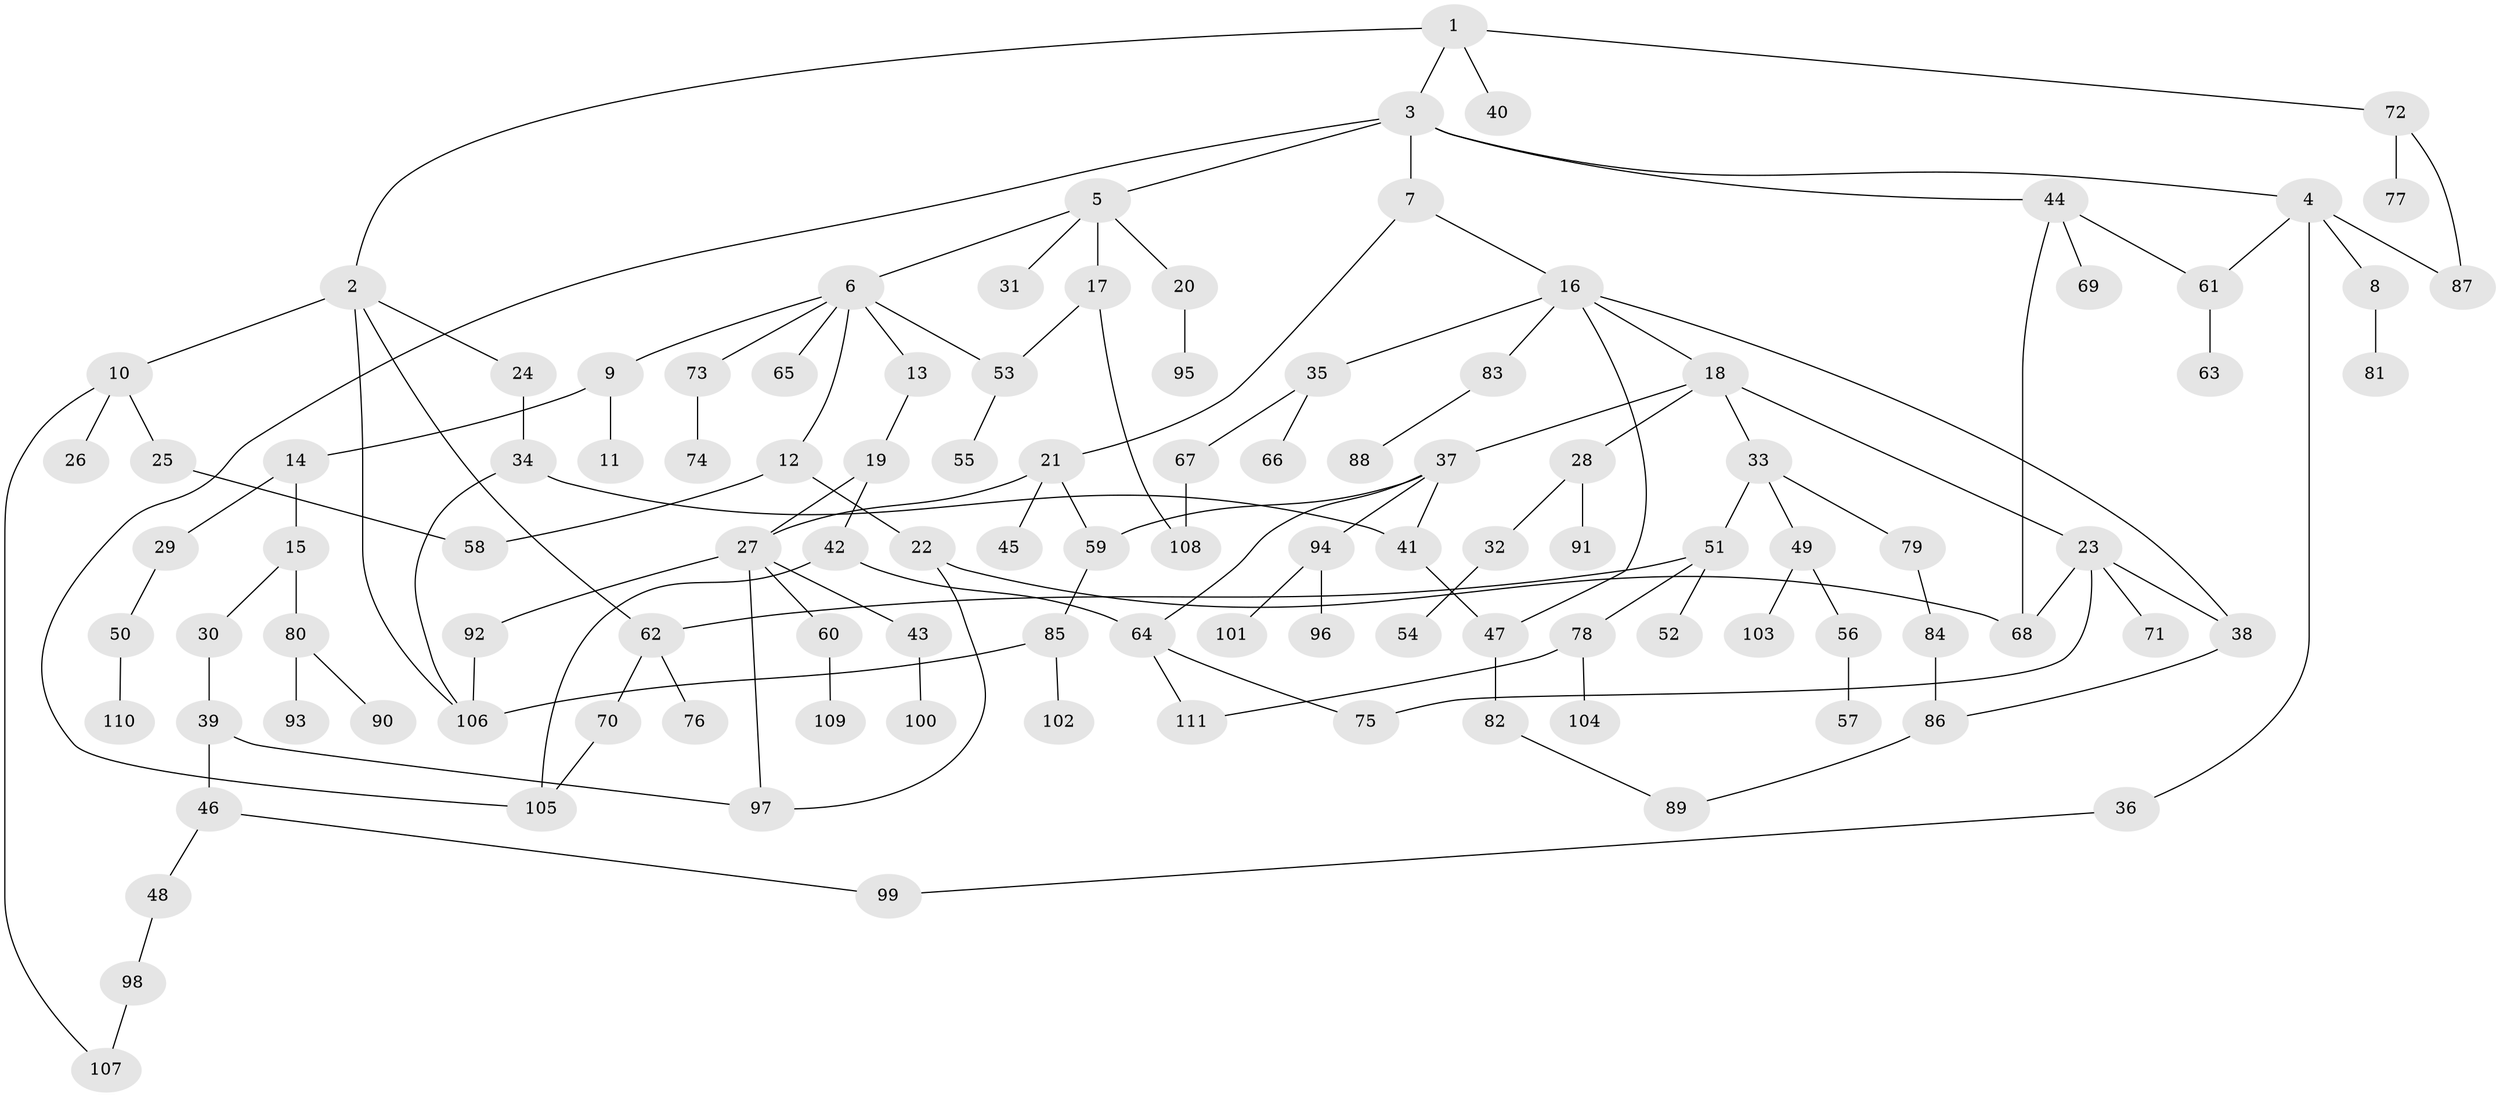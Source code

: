 // coarse degree distribution, {1: 0.5227272727272727, 4: 0.18181818181818182, 11: 0.022727272727272728, 5: 0.022727272727272728, 2: 0.13636363636363635, 8: 0.022727272727272728, 9: 0.022727272727272728, 3: 0.045454545454545456, 6: 0.022727272727272728}
// Generated by graph-tools (version 1.1) at 2025/45/03/04/25 21:45:30]
// undirected, 111 vertices, 137 edges
graph export_dot {
graph [start="1"]
  node [color=gray90,style=filled];
  1;
  2;
  3;
  4;
  5;
  6;
  7;
  8;
  9;
  10;
  11;
  12;
  13;
  14;
  15;
  16;
  17;
  18;
  19;
  20;
  21;
  22;
  23;
  24;
  25;
  26;
  27;
  28;
  29;
  30;
  31;
  32;
  33;
  34;
  35;
  36;
  37;
  38;
  39;
  40;
  41;
  42;
  43;
  44;
  45;
  46;
  47;
  48;
  49;
  50;
  51;
  52;
  53;
  54;
  55;
  56;
  57;
  58;
  59;
  60;
  61;
  62;
  63;
  64;
  65;
  66;
  67;
  68;
  69;
  70;
  71;
  72;
  73;
  74;
  75;
  76;
  77;
  78;
  79;
  80;
  81;
  82;
  83;
  84;
  85;
  86;
  87;
  88;
  89;
  90;
  91;
  92;
  93;
  94;
  95;
  96;
  97;
  98;
  99;
  100;
  101;
  102;
  103;
  104;
  105;
  106;
  107;
  108;
  109;
  110;
  111;
  1 -- 2;
  1 -- 3;
  1 -- 40;
  1 -- 72;
  2 -- 10;
  2 -- 24;
  2 -- 62;
  2 -- 106;
  3 -- 4;
  3 -- 5;
  3 -- 7;
  3 -- 44;
  3 -- 105;
  4 -- 8;
  4 -- 36;
  4 -- 87;
  4 -- 61;
  5 -- 6;
  5 -- 17;
  5 -- 20;
  5 -- 31;
  6 -- 9;
  6 -- 12;
  6 -- 13;
  6 -- 53;
  6 -- 65;
  6 -- 73;
  7 -- 16;
  7 -- 21;
  8 -- 81;
  9 -- 11;
  9 -- 14;
  10 -- 25;
  10 -- 26;
  10 -- 107;
  12 -- 22;
  12 -- 58;
  13 -- 19;
  14 -- 15;
  14 -- 29;
  15 -- 30;
  15 -- 80;
  16 -- 18;
  16 -- 35;
  16 -- 38;
  16 -- 47;
  16 -- 83;
  17 -- 108;
  17 -- 53;
  18 -- 23;
  18 -- 28;
  18 -- 33;
  18 -- 37;
  19 -- 42;
  19 -- 27;
  20 -- 95;
  21 -- 27;
  21 -- 45;
  21 -- 59;
  22 -- 97;
  22 -- 68;
  23 -- 71;
  23 -- 38;
  23 -- 68;
  23 -- 75;
  24 -- 34;
  25 -- 58;
  27 -- 43;
  27 -- 60;
  27 -- 92;
  27 -- 97;
  28 -- 32;
  28 -- 91;
  29 -- 50;
  30 -- 39;
  32 -- 54;
  33 -- 49;
  33 -- 51;
  33 -- 79;
  34 -- 106;
  34 -- 41;
  35 -- 66;
  35 -- 67;
  36 -- 99;
  37 -- 41;
  37 -- 64;
  37 -- 94;
  37 -- 59;
  38 -- 86;
  39 -- 46;
  39 -- 97;
  41 -- 47;
  42 -- 105;
  42 -- 64;
  43 -- 100;
  44 -- 61;
  44 -- 68;
  44 -- 69;
  46 -- 48;
  46 -- 99;
  47 -- 82;
  48 -- 98;
  49 -- 56;
  49 -- 103;
  50 -- 110;
  51 -- 52;
  51 -- 62;
  51 -- 78;
  53 -- 55;
  56 -- 57;
  59 -- 85;
  60 -- 109;
  61 -- 63;
  62 -- 70;
  62 -- 76;
  64 -- 75;
  64 -- 111;
  67 -- 108;
  70 -- 105;
  72 -- 77;
  72 -- 87;
  73 -- 74;
  78 -- 104;
  78 -- 111;
  79 -- 84;
  80 -- 90;
  80 -- 93;
  82 -- 89;
  83 -- 88;
  84 -- 86;
  85 -- 102;
  85 -- 106;
  86 -- 89;
  92 -- 106;
  94 -- 96;
  94 -- 101;
  98 -- 107;
}
